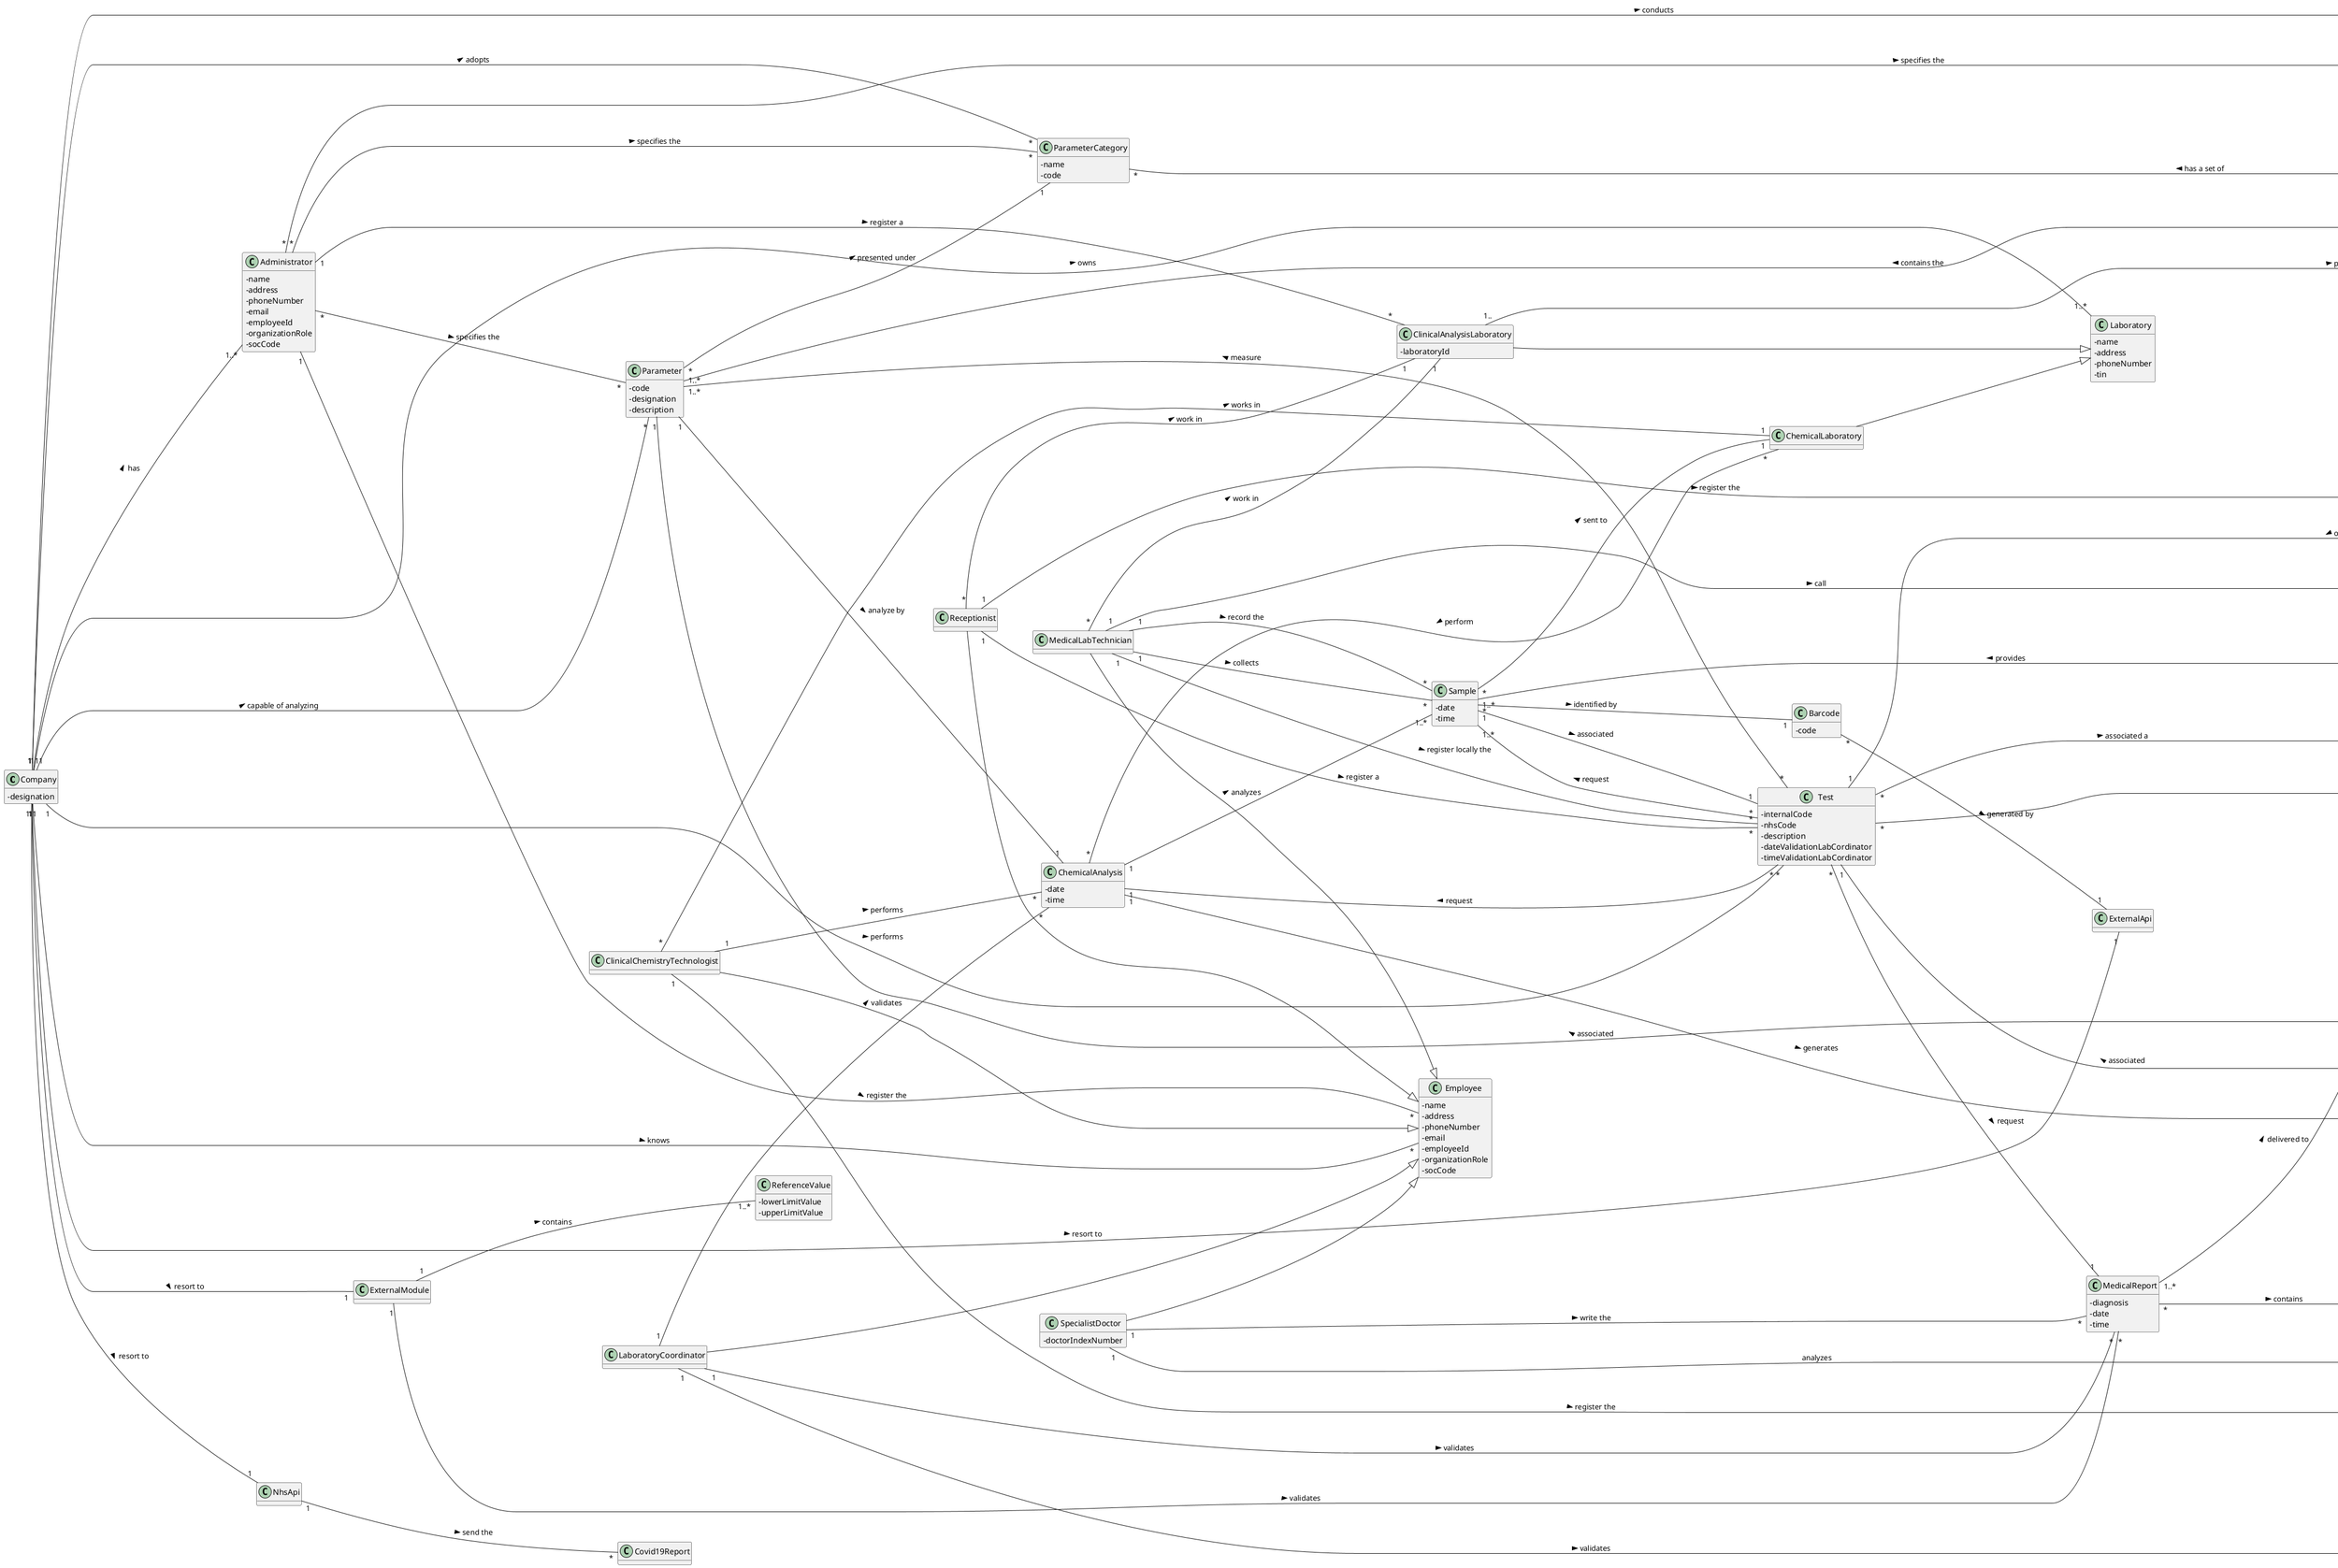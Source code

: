 @startuml
'https://plantuml.com/class-diagram
hide methods
left to right direction
skinparam classAttributeIconSize 0

class Company{
-designation
}

class Laboratory{
-name
-address
-phoneNumber
-tin
}

class ClinicalAnalysisLaboratory{
-laboratoryId
}

class ChemicalLaboratory{
}

class Administrator{
-name
-address
-phoneNumber
-email
-employeeId
-organizationRole
-socCode
}

class Employee{
-name
-address
-phoneNumber
-email
-employeeId
-organizationRole
-socCode
}

class Receptionist{
}

class Client{
 - name
 - email
 - phoneNumber
 - sex
 - tin
 - birthDate
 - nhsNumber
 - citizenCardNumber
}

class Test{
-internalCode
-nhsCode
-description
-dateValidationLabCordinator
-timeValidationLabCordinator
}

class MedicalLabTechnician{
}

class Sample{
-date
-time
}

class TestType{
-code
-description
-collectingMethod
}

class Parameter{
-code
-designation
-description
}

class ParameterResult{
-parameterValue
}

class ParameterCategory{
-name
-code
}

class ChemicalAnalysis{
-date
-time
}

class LabOrder{
}

class Barcode{
-code
}

class ExternalApi{
}

class ClinicalChemistryTechnologist{
}

class SpecialistDoctor{
-doctorIndexNumber
}

class MedicalReport{
-diagnosis
-date
-time
}

class ExternalModule{

}

class ReferenceValue{
-lowerLimitValue
-upperLimitValue
}

class LaboratoryCoordinator{
}

class NhsApi{
}

class Covid19Report{
}

class EmailResult{
-message
}

class SMSResult{
-message
}

class EmailLogin {
-password
}

Company "1"----"1..*" Laboratory : owns >
Company "1"----"1..*" Administrator : has >
Company "1"----"*" Employee : knows >
Company "1"----"*" Parameter : capable of analyzing >
Company "1"----"*" ParameterCategory : adopts >
Company "1"----"*" Test : performs >
Company "1"----"*" TestType : conducts >
Company "1"----"1" ExternalApi : resort to >
Company "1"-----"1" ExternalModule : resort to >
Company "1"----"1" NhsApi : resort to >

ClinicalAnalysisLaboratory ----|> Laboratory
ClinicalAnalysisLaboratory "1.."----"1..*" TestType : perform >

ChemicalLaboratory ----|> Laboratory
ChemicalLaboratory "*"----"*" ChemicalAnalysis : perform >

Administrator "1"----"*" Employee : register the >
Administrator "1"----"*" ClinicalAnalysisLaboratory : register a >
Administrator "*"----"*" TestType : specifies the >
Administrator "*"----"*" Parameter : specifies the >
Administrator "*"----"*" ParameterCategory : specifies the >

Receptionist -----|> Employee
Receptionist "1"----"*" Client : register the >
Receptionist "*"----"1" ClinicalAnalysisLaboratory : work in >
Receptionist "1"----"*" Test : register a >

Test"*"----"*" Client : associated a >
Test "*"----"1..*" Sample : request  >
Test "*"----"1..*" Parameter : measure >
Test "*"----"1" TestType : is of >
Test "*" ---- "1" ChemicalAnalysis : request >
Test "*" ---- "1" MedicalReport : request >

MedicalLabTechnician ----|> Employee
MedicalLabTechnician "*"----"1" ClinicalAnalysisLaboratory : work in >
MedicalLabTechnician "1"----"*" Sample : record the >
MedicalLabTechnician "1"----"*" Sample : collects >
MedicalLabTechnician "1"----"*" Test : register locally the >
MedicalLabTechnician "1"----"*" Client : call >

Parameter "*"----"1" ParameterCategory : presented under >
Parameter "1" ---- "1" ChemicalAnalysis : analyze by >

ParameterCategory "*"----"*" TestType : has a set of <

ParameterResult "1..*" ---- "1" Test : associated >
ParameterResult "1" ---- "1" Parameter : associated >

Sample "*"----"1" ChemicalLaboratory : sent to >
Sample "1"----"1" Test : associated >
Sample "*"----"1" Barcode : identified by >

Barcode "*"----"1" ExternalApi : generated by >

Client "1"-----"1..*" LabOrder : has a >
Client "1"----"1..*" Sample : provides >
Client "*"----"1" SMSResult : receives >
Client "*"----"1" EmailResult : receives >
Client "*"----"1" EmailLogin : receives >

LabOrder "*"----"1" Test : orders a >
LabOrder "*"----"1" TestType : contains the >
LabOrder "*"----"1..*" Parameter : contains the >

ChemicalAnalysis "1" ---- "1..*" Sample : analyzes >
ChemicalAnalysis "1"----"1..*" ParameterResult: generates >

ClinicalChemistryTechnologist ----|> Employee
ClinicalChemistryTechnologist "*"----"1" ChemicalLaboratory : works in >
ClinicalChemistryTechnologist "1"----"*" ChemicalAnalysis : performs >
ClinicalChemistryTechnologist "1"----"1..*" ParameterResult: register the >

SpecialistDoctor ----|> Employee
SpecialistDoctor "1"----"1..*" ParameterResult : analyzes
SpecialistDoctor "1"----"*" MedicalReport: write the >

MedicalReport "1..*"----"*" Client : delivered to >
MedicalReport "*"----"1..*" ParameterResult : contains >

ExternalModule "1"----"*" MedicalReport : validates >
ExternalModule "1"----"1..*" ReferenceValue : contains >

LaboratoryCoordinator ----|> Employee
LaboratoryCoordinator "1"----"*" MedicalReport : validates >
LaboratoryCoordinator "1"----"*" ChemicalAnalysis : validates >
LaboratoryCoordinator "1"----"1..*" ParameterResult : validates >

NhsApi "1"----"*" Covid19Report : send the >

@enduml